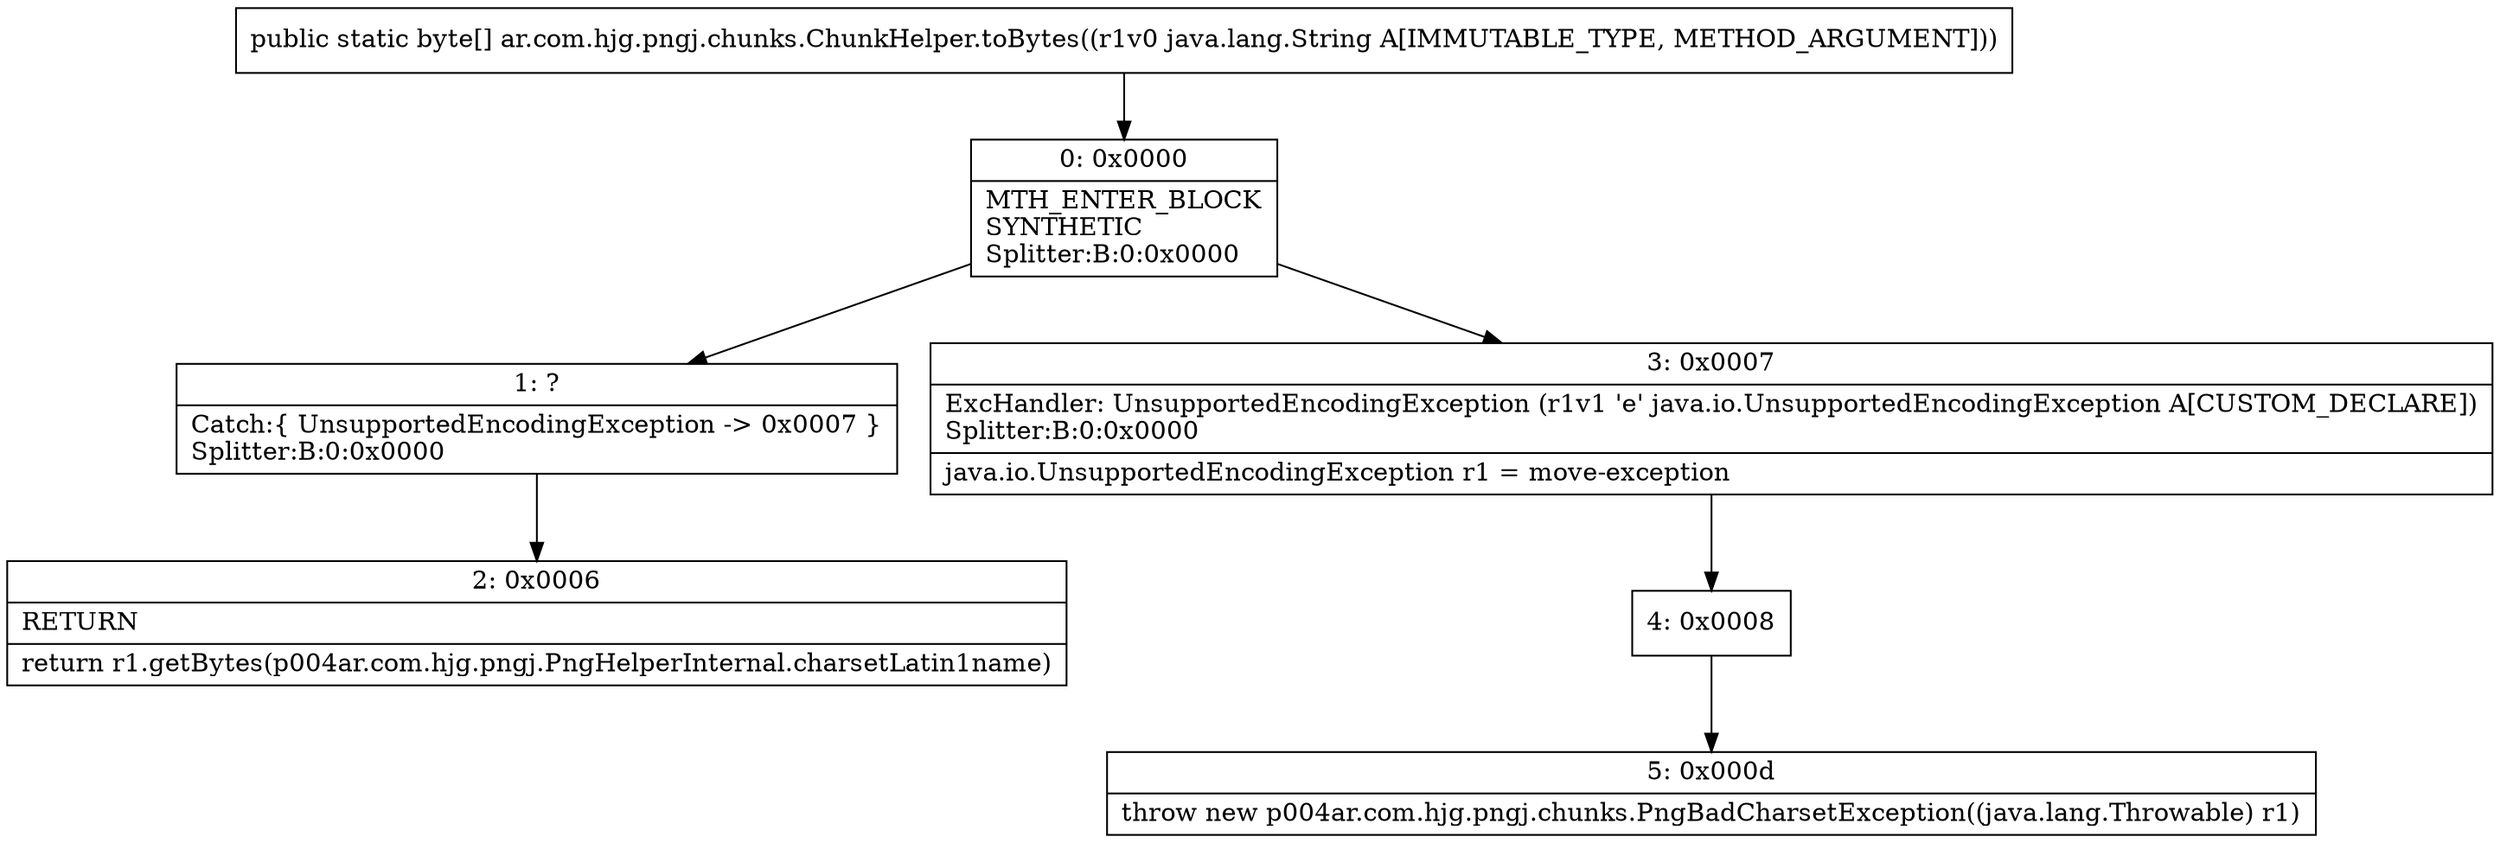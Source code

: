 digraph "CFG forar.com.hjg.pngj.chunks.ChunkHelper.toBytes(Ljava\/lang\/String;)[B" {
Node_0 [shape=record,label="{0\:\ 0x0000|MTH_ENTER_BLOCK\lSYNTHETIC\lSplitter:B:0:0x0000\l}"];
Node_1 [shape=record,label="{1\:\ ?|Catch:\{ UnsupportedEncodingException \-\> 0x0007 \}\lSplitter:B:0:0x0000\l}"];
Node_2 [shape=record,label="{2\:\ 0x0006|RETURN\l|return r1.getBytes(p004ar.com.hjg.pngj.PngHelperInternal.charsetLatin1name)\l}"];
Node_3 [shape=record,label="{3\:\ 0x0007|ExcHandler: UnsupportedEncodingException (r1v1 'e' java.io.UnsupportedEncodingException A[CUSTOM_DECLARE])\lSplitter:B:0:0x0000\l|java.io.UnsupportedEncodingException r1 = move\-exception\l}"];
Node_4 [shape=record,label="{4\:\ 0x0008}"];
Node_5 [shape=record,label="{5\:\ 0x000d|throw new p004ar.com.hjg.pngj.chunks.PngBadCharsetException((java.lang.Throwable) r1)\l}"];
MethodNode[shape=record,label="{public static byte[] ar.com.hjg.pngj.chunks.ChunkHelper.toBytes((r1v0 java.lang.String A[IMMUTABLE_TYPE, METHOD_ARGUMENT])) }"];
MethodNode -> Node_0;
Node_0 -> Node_1;
Node_0 -> Node_3;
Node_1 -> Node_2;
Node_3 -> Node_4;
Node_4 -> Node_5;
}

